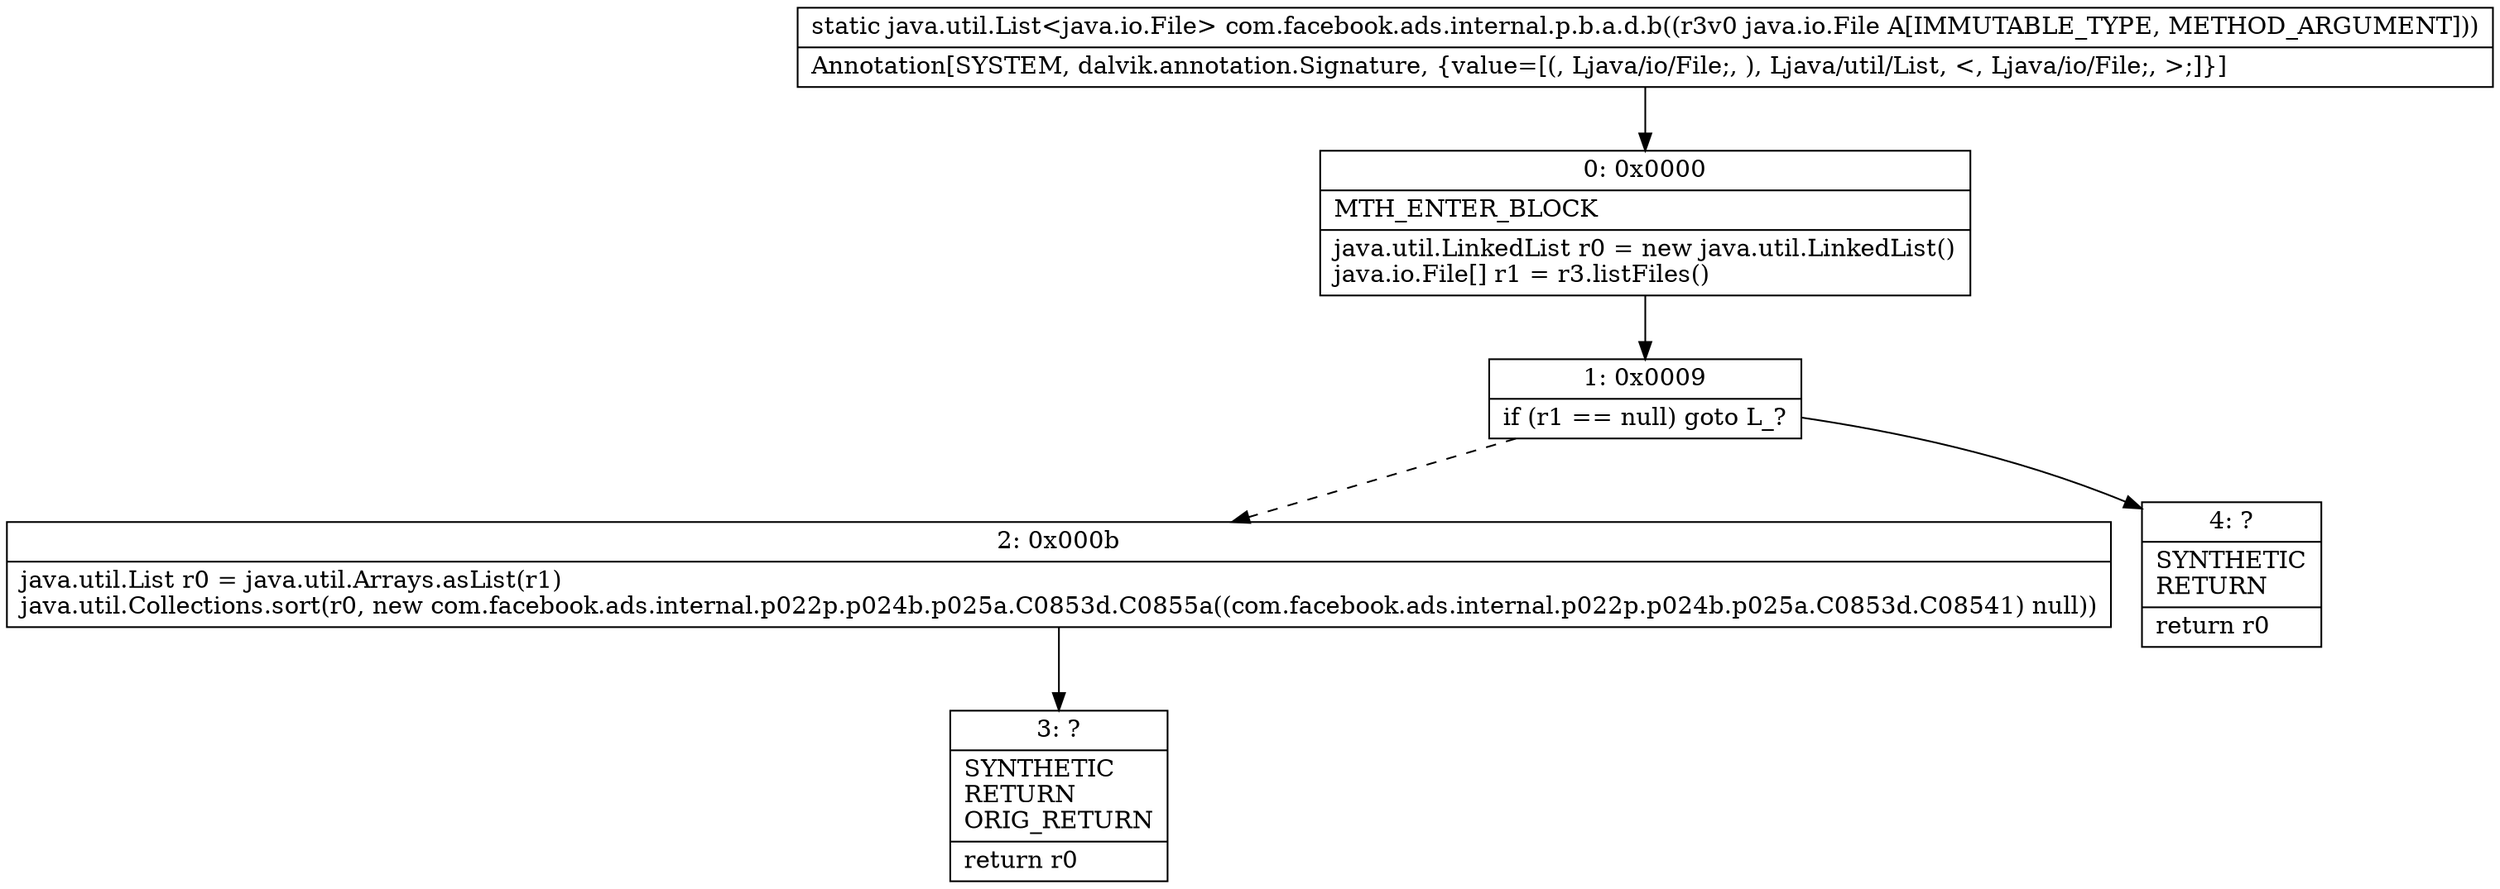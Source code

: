 digraph "CFG forcom.facebook.ads.internal.p.b.a.d.b(Ljava\/io\/File;)Ljava\/util\/List;" {
Node_0 [shape=record,label="{0\:\ 0x0000|MTH_ENTER_BLOCK\l|java.util.LinkedList r0 = new java.util.LinkedList()\ljava.io.File[] r1 = r3.listFiles()\l}"];
Node_1 [shape=record,label="{1\:\ 0x0009|if (r1 == null) goto L_?\l}"];
Node_2 [shape=record,label="{2\:\ 0x000b|java.util.List r0 = java.util.Arrays.asList(r1)\ljava.util.Collections.sort(r0, new com.facebook.ads.internal.p022p.p024b.p025a.C0853d.C0855a((com.facebook.ads.internal.p022p.p024b.p025a.C0853d.C08541) null))\l}"];
Node_3 [shape=record,label="{3\:\ ?|SYNTHETIC\lRETURN\lORIG_RETURN\l|return r0\l}"];
Node_4 [shape=record,label="{4\:\ ?|SYNTHETIC\lRETURN\l|return r0\l}"];
MethodNode[shape=record,label="{static java.util.List\<java.io.File\> com.facebook.ads.internal.p.b.a.d.b((r3v0 java.io.File A[IMMUTABLE_TYPE, METHOD_ARGUMENT]))  | Annotation[SYSTEM, dalvik.annotation.Signature, \{value=[(, Ljava\/io\/File;, ), Ljava\/util\/List, \<, Ljava\/io\/File;, \>;]\}]\l}"];
MethodNode -> Node_0;
Node_0 -> Node_1;
Node_1 -> Node_2[style=dashed];
Node_1 -> Node_4;
Node_2 -> Node_3;
}

